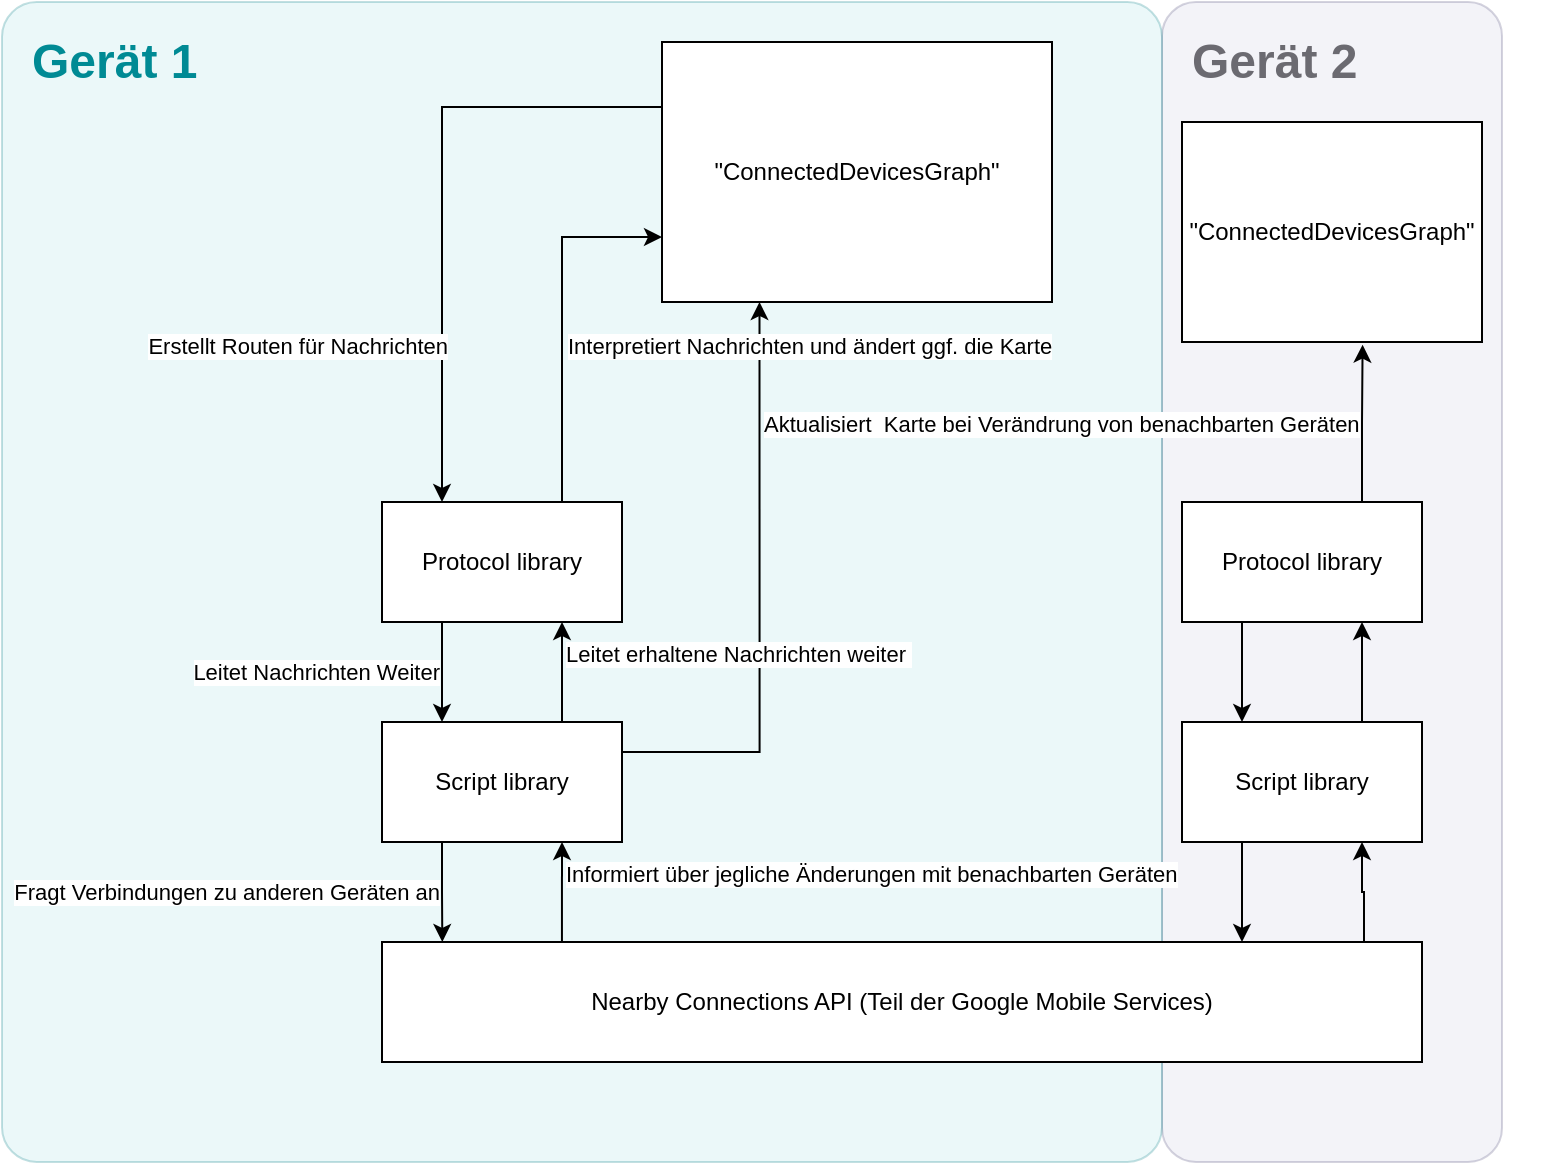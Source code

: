 <mxfile version="15.9.1" type="github">
  <diagram id="Yj7IfP0aFSpubYSOHBad" name="Page-1">
    <mxGraphModel dx="2249" dy="754" grid="1" gridSize="10" guides="1" tooltips="1" connect="1" arrows="1" fold="1" page="1" pageScale="1" pageWidth="827" pageHeight="1169" math="0" shadow="0">
      <root>
        <mxCell id="0" />
        <mxCell id="1" parent="0" />
        <mxCell id="f7Pg7NEVQ31w4t3QfEAE-26" value="" style="rounded=1;whiteSpace=wrap;html=1;fillColor=#d0cee2;opacity=25;strokeColor=#56517e;arcSize=10;" parent="1" vertex="1">
          <mxGeometry x="540" y="20" width="170" height="580" as="geometry" />
        </mxCell>
        <mxCell id="f7Pg7NEVQ31w4t3QfEAE-24" value="" style="rounded=1;whiteSpace=wrap;html=1;opacity=25;fillColor=#b0e3e6;strokeColor=#0e8088;gradientColor=none;glass=0;shadow=0;sketch=0;arcSize=3;" parent="1" vertex="1">
          <mxGeometry x="-40" y="20" width="580" height="580" as="geometry" />
        </mxCell>
        <mxCell id="f7Pg7NEVQ31w4t3QfEAE-1" value="Nearby Connections API (Teil der Google Mobile Services)" style="rounded=0;whiteSpace=wrap;html=1;" parent="1" vertex="1">
          <mxGeometry x="150" y="490" width="520" height="60" as="geometry" />
        </mxCell>
        <mxCell id="f7Pg7NEVQ31w4t3QfEAE-6" value="Fragt Verbindungen zu anderen Geräten an" style="edgeStyle=orthogonalEdgeStyle;rounded=0;orthogonalLoop=1;jettySize=auto;html=1;exitX=0.25;exitY=1;exitDx=0;exitDy=0;entryX=0.058;entryY=0;entryDx=0;entryDy=0;entryPerimeter=0;labelPosition=left;verticalLabelPosition=middle;align=right;verticalAlign=middle;" parent="1" source="f7Pg7NEVQ31w4t3QfEAE-3" target="f7Pg7NEVQ31w4t3QfEAE-1" edge="1">
          <mxGeometry relative="1" as="geometry" />
        </mxCell>
        <mxCell id="f7Pg7NEVQ31w4t3QfEAE-11" value="Informiert über jegliche Änderungen mit benachbarten Geräten" style="edgeStyle=orthogonalEdgeStyle;rounded=0;orthogonalLoop=1;jettySize=auto;html=1;exitX=0.173;exitY=0;exitDx=0;exitDy=0;entryX=0.75;entryY=1;entryDx=0;entryDy=0;exitPerimeter=0;labelPosition=right;verticalLabelPosition=top;align=left;verticalAlign=bottom;" parent="1" source="f7Pg7NEVQ31w4t3QfEAE-1" target="f7Pg7NEVQ31w4t3QfEAE-3" edge="1">
          <mxGeometry relative="1" as="geometry" />
        </mxCell>
        <mxCell id="f7Pg7NEVQ31w4t3QfEAE-3" value="Script library" style="rounded=0;whiteSpace=wrap;html=1;" parent="1" vertex="1">
          <mxGeometry x="150" y="380" width="120" height="60" as="geometry" />
        </mxCell>
        <mxCell id="f7Pg7NEVQ31w4t3QfEAE-13" style="edgeStyle=orthogonalEdgeStyle;rounded=0;orthogonalLoop=1;jettySize=auto;html=1;exitX=0.25;exitY=1;exitDx=0;exitDy=0;" parent="1" source="f7Pg7NEVQ31w4t3QfEAE-8" edge="1">
          <mxGeometry relative="1" as="geometry">
            <mxPoint x="580" y="490" as="targetPoint" />
          </mxGeometry>
        </mxCell>
        <mxCell id="f7Pg7NEVQ31w4t3QfEAE-14" style="edgeStyle=orthogonalEdgeStyle;rounded=0;orthogonalLoop=1;jettySize=auto;html=1;exitX=0.75;exitY=1;exitDx=0;exitDy=0;entryX=0.75;entryY=1;entryDx=0;entryDy=0;" parent="1" target="f7Pg7NEVQ31w4t3QfEAE-8" edge="1">
          <mxGeometry relative="1" as="geometry">
            <mxPoint x="641" y="490" as="sourcePoint" />
            <Array as="points">
              <mxPoint x="641" y="465" />
              <mxPoint x="640" y="465" />
            </Array>
          </mxGeometry>
        </mxCell>
        <mxCell id="f7Pg7NEVQ31w4t3QfEAE-18" style="edgeStyle=orthogonalEdgeStyle;rounded=0;orthogonalLoop=1;jettySize=auto;html=1;exitX=0.75;exitY=0;exitDx=0;exitDy=0;entryX=0.75;entryY=1;entryDx=0;entryDy=0;" parent="1" source="f7Pg7NEVQ31w4t3QfEAE-8" target="f7Pg7NEVQ31w4t3QfEAE-10" edge="1">
          <mxGeometry relative="1" as="geometry" />
        </mxCell>
        <mxCell id="f7Pg7NEVQ31w4t3QfEAE-8" value="Script library" style="rounded=0;whiteSpace=wrap;html=1;" parent="1" vertex="1">
          <mxGeometry x="550" y="380" width="120" height="60" as="geometry" />
        </mxCell>
        <mxCell id="f7Pg7NEVQ31w4t3QfEAE-15" value="Leitet Nachrichten Weiter" style="edgeStyle=orthogonalEdgeStyle;rounded=0;orthogonalLoop=1;jettySize=auto;html=1;exitX=0.25;exitY=1;exitDx=0;exitDy=0;entryX=0.25;entryY=0;entryDx=0;entryDy=0;labelPosition=left;verticalLabelPosition=middle;align=right;verticalAlign=middle;" parent="1" source="f7Pg7NEVQ31w4t3QfEAE-9" target="f7Pg7NEVQ31w4t3QfEAE-3" edge="1">
          <mxGeometry relative="1" as="geometry" />
        </mxCell>
        <mxCell id="f7Pg7NEVQ31w4t3QfEAE-9" value="Protocol library" style="rounded=0;whiteSpace=wrap;html=1;" parent="1" vertex="1">
          <mxGeometry x="150" y="270" width="120" height="60" as="geometry" />
        </mxCell>
        <mxCell id="f7Pg7NEVQ31w4t3QfEAE-17" style="edgeStyle=orthogonalEdgeStyle;rounded=0;orthogonalLoop=1;jettySize=auto;html=1;exitX=0.25;exitY=1;exitDx=0;exitDy=0;entryX=0.25;entryY=0;entryDx=0;entryDy=0;" parent="1" source="f7Pg7NEVQ31w4t3QfEAE-10" target="f7Pg7NEVQ31w4t3QfEAE-8" edge="1">
          <mxGeometry relative="1" as="geometry" />
        </mxCell>
        <mxCell id="fkr_HQHetB4HOpofNXQF-5" style="edgeStyle=orthogonalEdgeStyle;rounded=0;orthogonalLoop=1;jettySize=auto;html=1;exitX=0.75;exitY=0;exitDx=0;exitDy=0;entryX=0.602;entryY=1.012;entryDx=0;entryDy=0;entryPerimeter=0;" edge="1" parent="1" source="f7Pg7NEVQ31w4t3QfEAE-10" target="fkr_HQHetB4HOpofNXQF-4">
          <mxGeometry relative="1" as="geometry">
            <mxPoint x="640" y="180" as="targetPoint" />
          </mxGeometry>
        </mxCell>
        <mxCell id="f7Pg7NEVQ31w4t3QfEAE-10" value="Protocol library" style="rounded=0;whiteSpace=wrap;html=1;" parent="1" vertex="1">
          <mxGeometry x="550" y="270" width="120" height="60" as="geometry" />
        </mxCell>
        <mxCell id="f7Pg7NEVQ31w4t3QfEAE-20" style="edgeStyle=orthogonalEdgeStyle;rounded=0;orthogonalLoop=1;jettySize=auto;html=1;exitX=0;exitY=0.25;exitDx=0;exitDy=0;entryX=0.25;entryY=0;entryDx=0;entryDy=0;labelPosition=left;verticalLabelPosition=middle;align=right;verticalAlign=middle;" parent="1" source="f7Pg7NEVQ31w4t3QfEAE-19" target="f7Pg7NEVQ31w4t3QfEAE-9" edge="1">
          <mxGeometry relative="1" as="geometry">
            <mxPoint x="170" y="137.5" as="targetPoint" />
          </mxGeometry>
        </mxCell>
        <mxCell id="fkr_HQHetB4HOpofNXQF-6" value="Erstellt Routen für Nachrichten" style="edgeLabel;html=1;align=right;verticalAlign=middle;resizable=0;points=[];labelPosition=left;verticalLabelPosition=middle;" vertex="1" connectable="0" parent="f7Pg7NEVQ31w4t3QfEAE-20">
          <mxGeometry x="0.493" y="3" relative="1" as="geometry">
            <mxPoint as="offset" />
          </mxGeometry>
        </mxCell>
        <mxCell id="f7Pg7NEVQ31w4t3QfEAE-19" value="&quot;ConnectedDevicesGraph&quot;" style="rounded=0;whiteSpace=wrap;html=1;" parent="1" vertex="1">
          <mxGeometry x="290" y="40" width="195" height="130" as="geometry" />
        </mxCell>
        <mxCell id="f7Pg7NEVQ31w4t3QfEAE-27" value="&lt;h1&gt;Gerät 1&lt;/h1&gt;" style="text;html=1;strokeColor=none;fillColor=none;spacing=5;spacingTop=-20;whiteSpace=wrap;overflow=hidden;rounded=0;shadow=0;glass=0;sketch=0;opacity=25;fontColor=#008A94;" parent="1" vertex="1">
          <mxGeometry x="-30" y="30" width="190" height="120" as="geometry" />
        </mxCell>
        <mxCell id="f7Pg7NEVQ31w4t3QfEAE-28" value="&lt;h1&gt;Gerät 2&lt;/h1&gt;" style="text;html=1;strokeColor=none;fillColor=none;spacing=5;spacingTop=-20;whiteSpace=wrap;overflow=hidden;rounded=0;shadow=0;glass=0;sketch=0;fontColor=#6B6A71;opacity=25;" parent="1" vertex="1">
          <mxGeometry x="550" y="30" width="190" height="120" as="geometry" />
        </mxCell>
        <mxCell id="fkr_HQHetB4HOpofNXQF-2" value="Aktualisiert&amp;nbsp; Karte bei Verändrung von benachbarten Geräten" style="edgeStyle=orthogonalEdgeStyle;rounded=0;orthogonalLoop=1;jettySize=auto;html=1;exitX=1;exitY=0.25;exitDx=0;exitDy=0;entryX=0.25;entryY=1;entryDx=0;entryDy=0;labelPosition=right;verticalLabelPosition=top;align=left;verticalAlign=bottom;" edge="1" parent="1" source="f7Pg7NEVQ31w4t3QfEAE-3" target="f7Pg7NEVQ31w4t3QfEAE-19">
          <mxGeometry x="0.523" relative="1" as="geometry">
            <mxPoint as="offset" />
          </mxGeometry>
        </mxCell>
        <mxCell id="f7Pg7NEVQ31w4t3QfEAE-16" value="Leitet erhaltene Nachrichten weiter&amp;nbsp;" style="edgeStyle=orthogonalEdgeStyle;rounded=0;orthogonalLoop=1;jettySize=auto;html=1;exitX=0.75;exitY=0;exitDx=0;exitDy=0;entryX=0.75;entryY=1;entryDx=0;entryDy=0;labelPosition=right;verticalLabelPosition=top;align=left;verticalAlign=bottom;" parent="1" source="f7Pg7NEVQ31w4t3QfEAE-3" target="f7Pg7NEVQ31w4t3QfEAE-9" edge="1">
          <mxGeometry relative="1" as="geometry" />
        </mxCell>
        <mxCell id="f7Pg7NEVQ31w4t3QfEAE-25" style="edgeStyle=orthogonalEdgeStyle;rounded=0;orthogonalLoop=1;jettySize=auto;html=1;exitX=0.75;exitY=0;exitDx=0;exitDy=0;entryX=0;entryY=0.75;entryDx=0;entryDy=0;labelPosition=left;verticalLabelPosition=top;align=right;verticalAlign=bottom;" parent="1" source="f7Pg7NEVQ31w4t3QfEAE-9" target="f7Pg7NEVQ31w4t3QfEAE-19" edge="1">
          <mxGeometry relative="1" as="geometry">
            <mxPoint x="240" y="140" as="targetPoint" />
          </mxGeometry>
        </mxCell>
        <mxCell id="fkr_HQHetB4HOpofNXQF-3" value="Interpretiert Nachrichten und ändert ggf. die Karte" style="edgeLabel;html=1;align=left;verticalAlign=bottom;resizable=0;points=[];labelPosition=right;verticalLabelPosition=top;" vertex="1" connectable="0" parent="f7Pg7NEVQ31w4t3QfEAE-25">
          <mxGeometry x="-0.463" y="-1" relative="1" as="geometry">
            <mxPoint y="-21" as="offset" />
          </mxGeometry>
        </mxCell>
        <mxCell id="fkr_HQHetB4HOpofNXQF-4" value="&quot;ConnectedDevicesGraph&quot;" style="rounded=0;whiteSpace=wrap;html=1;" vertex="1" parent="1">
          <mxGeometry x="550" y="80" width="150" height="110" as="geometry" />
        </mxCell>
      </root>
    </mxGraphModel>
  </diagram>
</mxfile>
